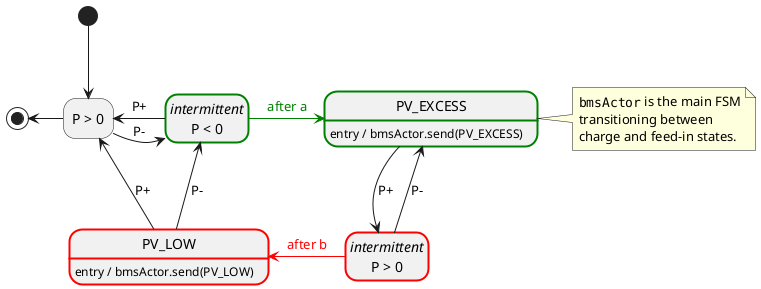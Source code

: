 @startuml
hide empty description

state "P > 0" as Pplus
state "//intermittent//\nP < 0" as intPminus ##[bold]green
state "PV_EXCESS" as pvexc ##[bold]green
state "PV_LOW" as pvlow ##[bold]red
state "//intermittent//\nP > 0" as intPplus ##[bold]red

[*] -down-> Pplus
Pplus -> intPminus: P-
intPminus -> Pplus: P+
intPminus -right[#green]-> pvexc: <color:Green>after a
pvexc --> intPplus: P+
intPplus -up-> pvexc: P-
intPplus -left[#red]-> pvlow: <color:Red>after b

pvlow -up-> intPminus: P-
pvlow -up-> Pplus: P+

Pplus -left-> [*]

pvexc: entry / bmsActor.send(PV_EXCESS)
pvlow: entry / bmsActor.send(PV_LOW)

note right of pvexc
""bmsActor"" is the main FSM
transitioning between 
charge and feed-in states.
end note

@enduml
